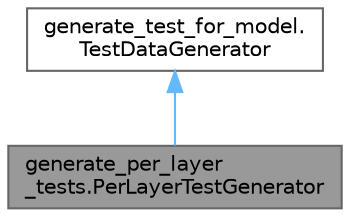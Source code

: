 digraph "generate_per_layer_tests.PerLayerTestGenerator"
{
 // LATEX_PDF_SIZE
  bgcolor="transparent";
  edge [fontname=Helvetica,fontsize=10,labelfontname=Helvetica,labelfontsize=10];
  node [fontname=Helvetica,fontsize=10,shape=box,height=0.2,width=0.4];
  Node1 [id="Node000001",label="generate_per_layer\l_tests.PerLayerTestGenerator",height=0.2,width=0.4,color="gray40", fillcolor="grey60", style="filled", fontcolor="black",tooltip=" "];
  Node2 -> Node1 [id="edge2_Node000001_Node000002",dir="back",color="steelblue1",style="solid",tooltip=" "];
  Node2 [id="Node000002",label="generate_test_for_model.\lTestDataGenerator",height=0.2,width=0.4,color="gray40", fillcolor="white", style="filled",URL="$classgenerate__test__for__model_1_1_test_data_generator.html",tooltip=" "];
}

